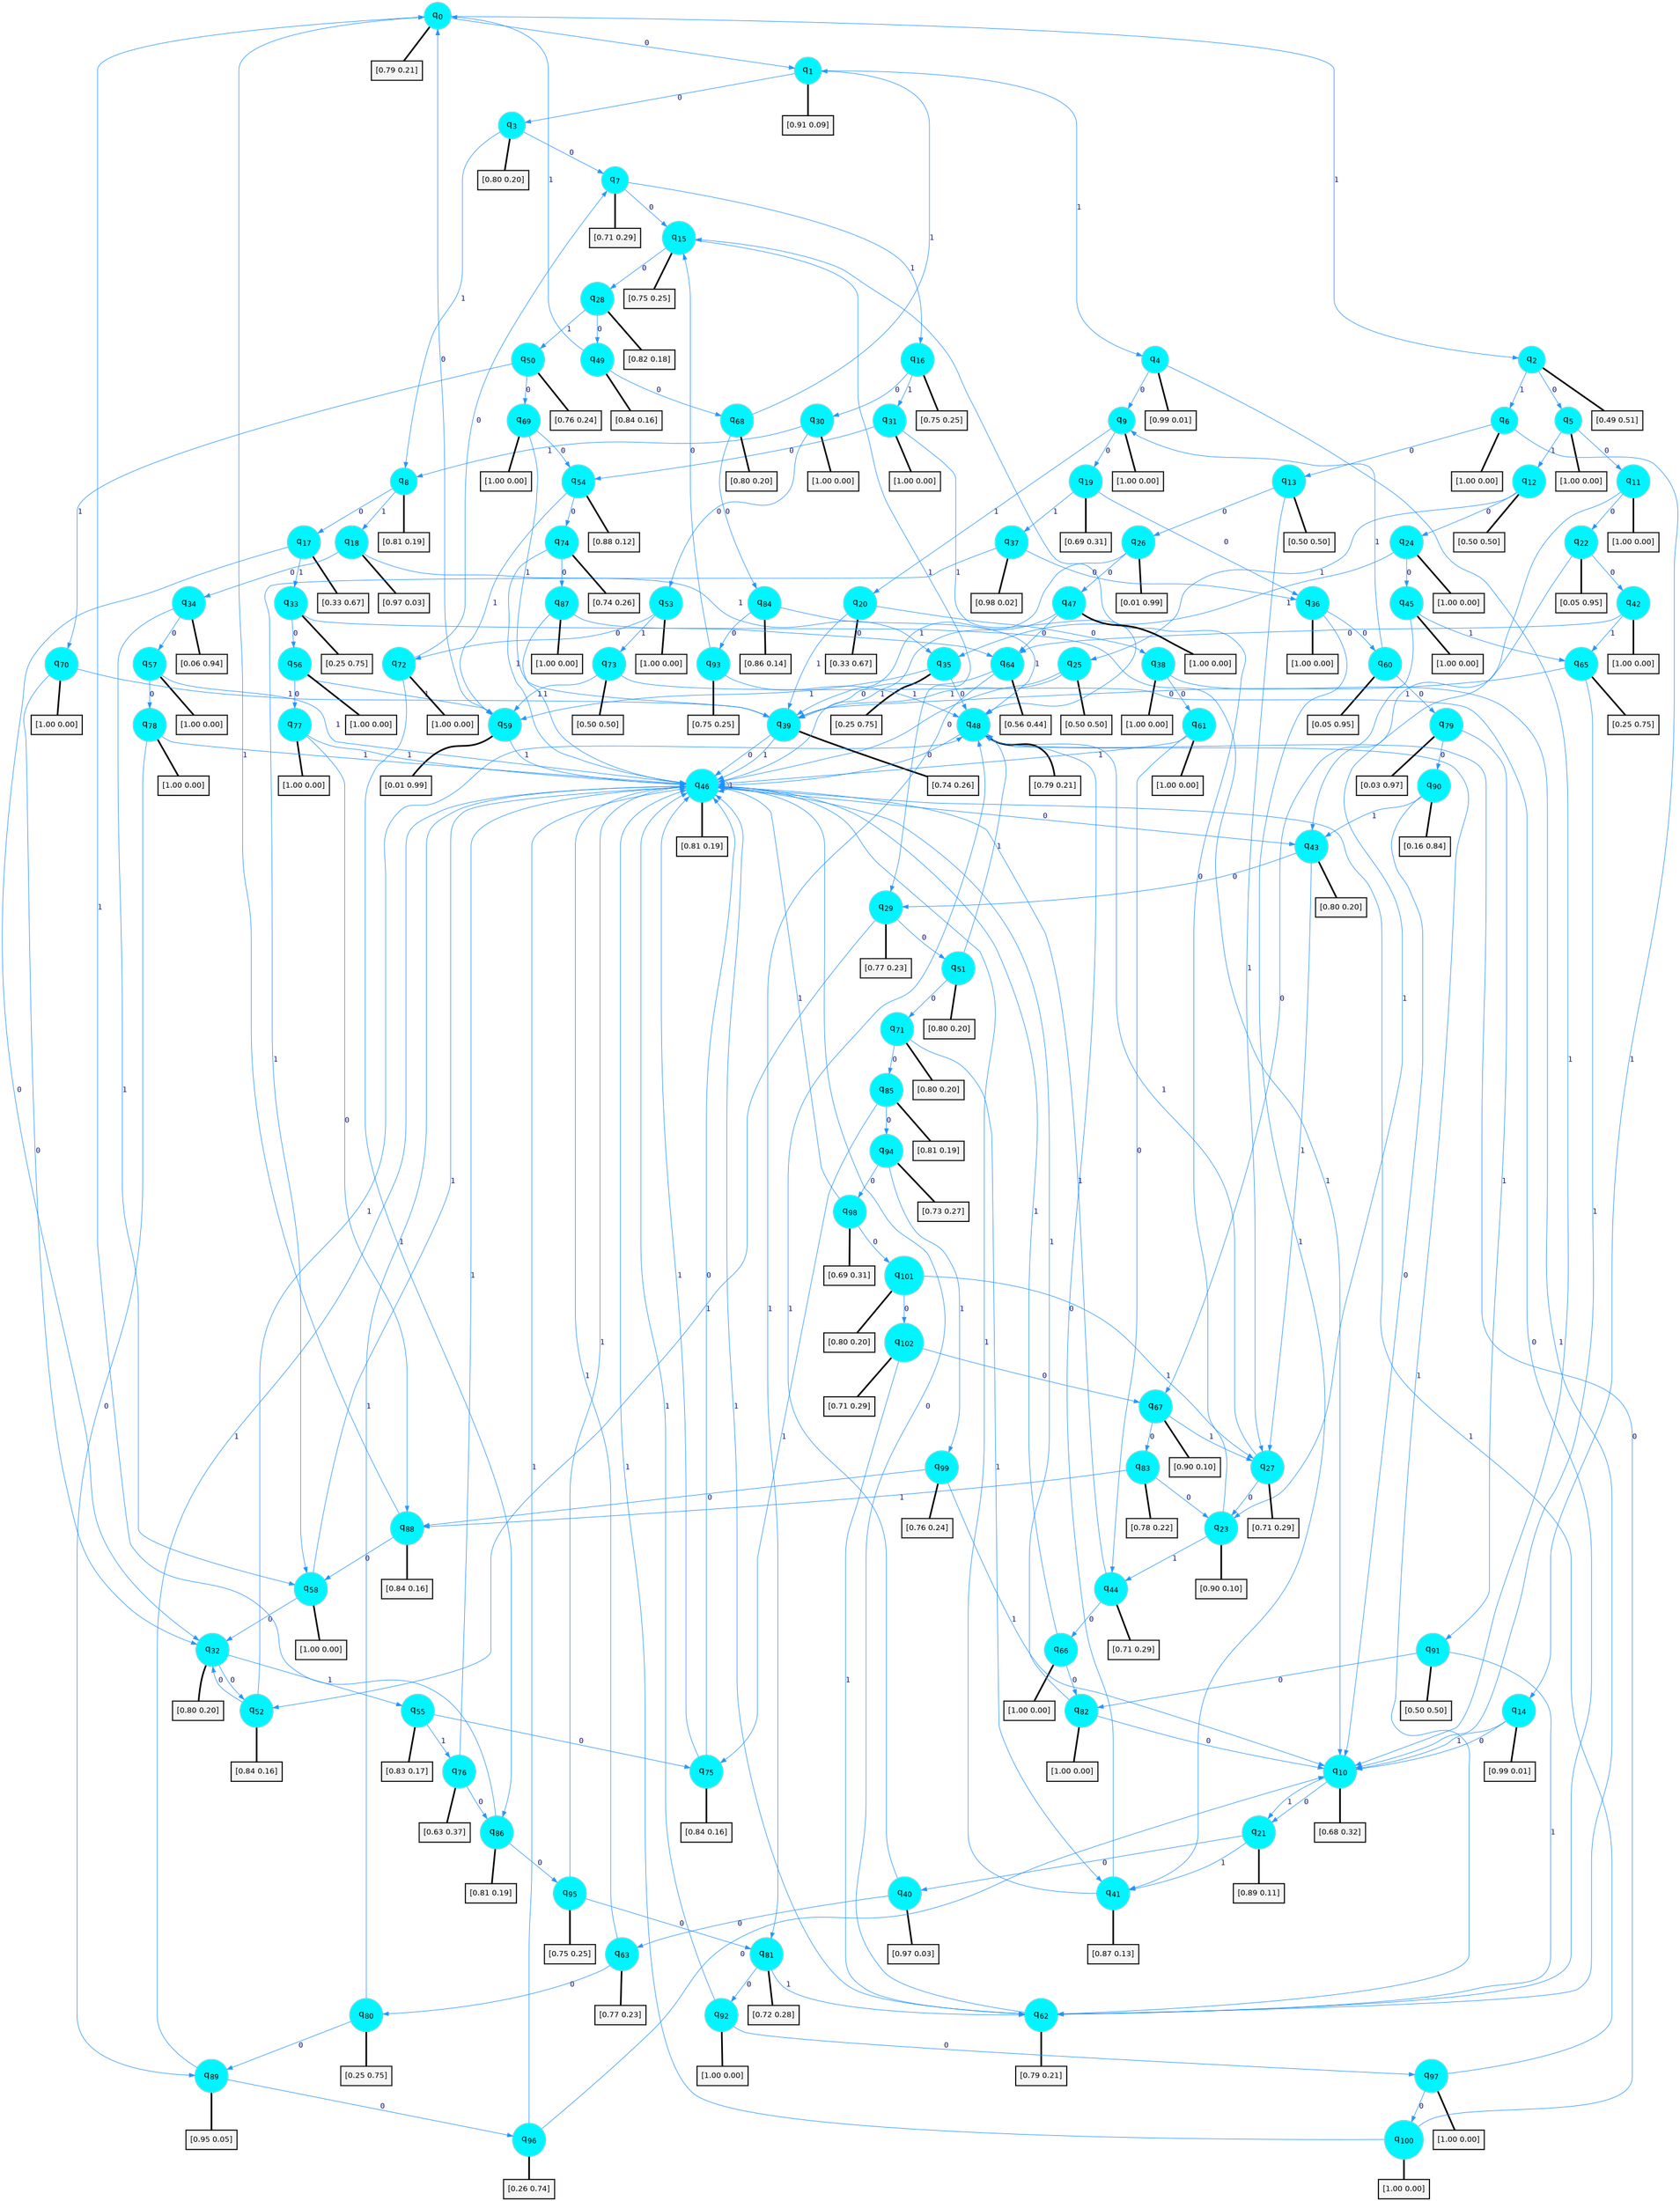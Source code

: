 digraph G {
graph [
bgcolor=transparent, dpi=300, rankdir=TD, size="40,25"];
node [
color=gray, fillcolor=turquoise1, fontcolor=black, fontname=Helvetica, fontsize=16, fontweight=bold, shape=circle, style=filled];
edge [
arrowsize=1, color=dodgerblue1, fontcolor=midnightblue, fontname=courier, fontweight=bold, penwidth=1, style=solid, weight=20];
0[label=<q<SUB>0</SUB>>];
1[label=<q<SUB>1</SUB>>];
2[label=<q<SUB>2</SUB>>];
3[label=<q<SUB>3</SUB>>];
4[label=<q<SUB>4</SUB>>];
5[label=<q<SUB>5</SUB>>];
6[label=<q<SUB>6</SUB>>];
7[label=<q<SUB>7</SUB>>];
8[label=<q<SUB>8</SUB>>];
9[label=<q<SUB>9</SUB>>];
10[label=<q<SUB>10</SUB>>];
11[label=<q<SUB>11</SUB>>];
12[label=<q<SUB>12</SUB>>];
13[label=<q<SUB>13</SUB>>];
14[label=<q<SUB>14</SUB>>];
15[label=<q<SUB>15</SUB>>];
16[label=<q<SUB>16</SUB>>];
17[label=<q<SUB>17</SUB>>];
18[label=<q<SUB>18</SUB>>];
19[label=<q<SUB>19</SUB>>];
20[label=<q<SUB>20</SUB>>];
21[label=<q<SUB>21</SUB>>];
22[label=<q<SUB>22</SUB>>];
23[label=<q<SUB>23</SUB>>];
24[label=<q<SUB>24</SUB>>];
25[label=<q<SUB>25</SUB>>];
26[label=<q<SUB>26</SUB>>];
27[label=<q<SUB>27</SUB>>];
28[label=<q<SUB>28</SUB>>];
29[label=<q<SUB>29</SUB>>];
30[label=<q<SUB>30</SUB>>];
31[label=<q<SUB>31</SUB>>];
32[label=<q<SUB>32</SUB>>];
33[label=<q<SUB>33</SUB>>];
34[label=<q<SUB>34</SUB>>];
35[label=<q<SUB>35</SUB>>];
36[label=<q<SUB>36</SUB>>];
37[label=<q<SUB>37</SUB>>];
38[label=<q<SUB>38</SUB>>];
39[label=<q<SUB>39</SUB>>];
40[label=<q<SUB>40</SUB>>];
41[label=<q<SUB>41</SUB>>];
42[label=<q<SUB>42</SUB>>];
43[label=<q<SUB>43</SUB>>];
44[label=<q<SUB>44</SUB>>];
45[label=<q<SUB>45</SUB>>];
46[label=<q<SUB>46</SUB>>];
47[label=<q<SUB>47</SUB>>];
48[label=<q<SUB>48</SUB>>];
49[label=<q<SUB>49</SUB>>];
50[label=<q<SUB>50</SUB>>];
51[label=<q<SUB>51</SUB>>];
52[label=<q<SUB>52</SUB>>];
53[label=<q<SUB>53</SUB>>];
54[label=<q<SUB>54</SUB>>];
55[label=<q<SUB>55</SUB>>];
56[label=<q<SUB>56</SUB>>];
57[label=<q<SUB>57</SUB>>];
58[label=<q<SUB>58</SUB>>];
59[label=<q<SUB>59</SUB>>];
60[label=<q<SUB>60</SUB>>];
61[label=<q<SUB>61</SUB>>];
62[label=<q<SUB>62</SUB>>];
63[label=<q<SUB>63</SUB>>];
64[label=<q<SUB>64</SUB>>];
65[label=<q<SUB>65</SUB>>];
66[label=<q<SUB>66</SUB>>];
67[label=<q<SUB>67</SUB>>];
68[label=<q<SUB>68</SUB>>];
69[label=<q<SUB>69</SUB>>];
70[label=<q<SUB>70</SUB>>];
71[label=<q<SUB>71</SUB>>];
72[label=<q<SUB>72</SUB>>];
73[label=<q<SUB>73</SUB>>];
74[label=<q<SUB>74</SUB>>];
75[label=<q<SUB>75</SUB>>];
76[label=<q<SUB>76</SUB>>];
77[label=<q<SUB>77</SUB>>];
78[label=<q<SUB>78</SUB>>];
79[label=<q<SUB>79</SUB>>];
80[label=<q<SUB>80</SUB>>];
81[label=<q<SUB>81</SUB>>];
82[label=<q<SUB>82</SUB>>];
83[label=<q<SUB>83</SUB>>];
84[label=<q<SUB>84</SUB>>];
85[label=<q<SUB>85</SUB>>];
86[label=<q<SUB>86</SUB>>];
87[label=<q<SUB>87</SUB>>];
88[label=<q<SUB>88</SUB>>];
89[label=<q<SUB>89</SUB>>];
90[label=<q<SUB>90</SUB>>];
91[label=<q<SUB>91</SUB>>];
92[label=<q<SUB>92</SUB>>];
93[label=<q<SUB>93</SUB>>];
94[label=<q<SUB>94</SUB>>];
95[label=<q<SUB>95</SUB>>];
96[label=<q<SUB>96</SUB>>];
97[label=<q<SUB>97</SUB>>];
98[label=<q<SUB>98</SUB>>];
99[label=<q<SUB>99</SUB>>];
100[label=<q<SUB>100</SUB>>];
101[label=<q<SUB>101</SUB>>];
102[label=<q<SUB>102</SUB>>];
103[label="[0.79 0.21]", shape=box,fontcolor=black, fontname=Helvetica, fontsize=14, penwidth=2, fillcolor=whitesmoke,color=black];
104[label="[0.91 0.09]", shape=box,fontcolor=black, fontname=Helvetica, fontsize=14, penwidth=2, fillcolor=whitesmoke,color=black];
105[label="[0.49 0.51]", shape=box,fontcolor=black, fontname=Helvetica, fontsize=14, penwidth=2, fillcolor=whitesmoke,color=black];
106[label="[0.80 0.20]", shape=box,fontcolor=black, fontname=Helvetica, fontsize=14, penwidth=2, fillcolor=whitesmoke,color=black];
107[label="[0.99 0.01]", shape=box,fontcolor=black, fontname=Helvetica, fontsize=14, penwidth=2, fillcolor=whitesmoke,color=black];
108[label="[1.00 0.00]", shape=box,fontcolor=black, fontname=Helvetica, fontsize=14, penwidth=2, fillcolor=whitesmoke,color=black];
109[label="[1.00 0.00]", shape=box,fontcolor=black, fontname=Helvetica, fontsize=14, penwidth=2, fillcolor=whitesmoke,color=black];
110[label="[0.71 0.29]", shape=box,fontcolor=black, fontname=Helvetica, fontsize=14, penwidth=2, fillcolor=whitesmoke,color=black];
111[label="[0.81 0.19]", shape=box,fontcolor=black, fontname=Helvetica, fontsize=14, penwidth=2, fillcolor=whitesmoke,color=black];
112[label="[1.00 0.00]", shape=box,fontcolor=black, fontname=Helvetica, fontsize=14, penwidth=2, fillcolor=whitesmoke,color=black];
113[label="[0.68 0.32]", shape=box,fontcolor=black, fontname=Helvetica, fontsize=14, penwidth=2, fillcolor=whitesmoke,color=black];
114[label="[1.00 0.00]", shape=box,fontcolor=black, fontname=Helvetica, fontsize=14, penwidth=2, fillcolor=whitesmoke,color=black];
115[label="[0.50 0.50]", shape=box,fontcolor=black, fontname=Helvetica, fontsize=14, penwidth=2, fillcolor=whitesmoke,color=black];
116[label="[0.50 0.50]", shape=box,fontcolor=black, fontname=Helvetica, fontsize=14, penwidth=2, fillcolor=whitesmoke,color=black];
117[label="[0.99 0.01]", shape=box,fontcolor=black, fontname=Helvetica, fontsize=14, penwidth=2, fillcolor=whitesmoke,color=black];
118[label="[0.75 0.25]", shape=box,fontcolor=black, fontname=Helvetica, fontsize=14, penwidth=2, fillcolor=whitesmoke,color=black];
119[label="[0.75 0.25]", shape=box,fontcolor=black, fontname=Helvetica, fontsize=14, penwidth=2, fillcolor=whitesmoke,color=black];
120[label="[0.33 0.67]", shape=box,fontcolor=black, fontname=Helvetica, fontsize=14, penwidth=2, fillcolor=whitesmoke,color=black];
121[label="[0.97 0.03]", shape=box,fontcolor=black, fontname=Helvetica, fontsize=14, penwidth=2, fillcolor=whitesmoke,color=black];
122[label="[0.69 0.31]", shape=box,fontcolor=black, fontname=Helvetica, fontsize=14, penwidth=2, fillcolor=whitesmoke,color=black];
123[label="[0.33 0.67]", shape=box,fontcolor=black, fontname=Helvetica, fontsize=14, penwidth=2, fillcolor=whitesmoke,color=black];
124[label="[0.89 0.11]", shape=box,fontcolor=black, fontname=Helvetica, fontsize=14, penwidth=2, fillcolor=whitesmoke,color=black];
125[label="[0.05 0.95]", shape=box,fontcolor=black, fontname=Helvetica, fontsize=14, penwidth=2, fillcolor=whitesmoke,color=black];
126[label="[0.90 0.10]", shape=box,fontcolor=black, fontname=Helvetica, fontsize=14, penwidth=2, fillcolor=whitesmoke,color=black];
127[label="[1.00 0.00]", shape=box,fontcolor=black, fontname=Helvetica, fontsize=14, penwidth=2, fillcolor=whitesmoke,color=black];
128[label="[0.50 0.50]", shape=box,fontcolor=black, fontname=Helvetica, fontsize=14, penwidth=2, fillcolor=whitesmoke,color=black];
129[label="[0.01 0.99]", shape=box,fontcolor=black, fontname=Helvetica, fontsize=14, penwidth=2, fillcolor=whitesmoke,color=black];
130[label="[0.71 0.29]", shape=box,fontcolor=black, fontname=Helvetica, fontsize=14, penwidth=2, fillcolor=whitesmoke,color=black];
131[label="[0.82 0.18]", shape=box,fontcolor=black, fontname=Helvetica, fontsize=14, penwidth=2, fillcolor=whitesmoke,color=black];
132[label="[0.77 0.23]", shape=box,fontcolor=black, fontname=Helvetica, fontsize=14, penwidth=2, fillcolor=whitesmoke,color=black];
133[label="[1.00 0.00]", shape=box,fontcolor=black, fontname=Helvetica, fontsize=14, penwidth=2, fillcolor=whitesmoke,color=black];
134[label="[1.00 0.00]", shape=box,fontcolor=black, fontname=Helvetica, fontsize=14, penwidth=2, fillcolor=whitesmoke,color=black];
135[label="[0.80 0.20]", shape=box,fontcolor=black, fontname=Helvetica, fontsize=14, penwidth=2, fillcolor=whitesmoke,color=black];
136[label="[0.25 0.75]", shape=box,fontcolor=black, fontname=Helvetica, fontsize=14, penwidth=2, fillcolor=whitesmoke,color=black];
137[label="[0.06 0.94]", shape=box,fontcolor=black, fontname=Helvetica, fontsize=14, penwidth=2, fillcolor=whitesmoke,color=black];
138[label="[0.25 0.75]", shape=box,fontcolor=black, fontname=Helvetica, fontsize=14, penwidth=2, fillcolor=whitesmoke,color=black];
139[label="[1.00 0.00]", shape=box,fontcolor=black, fontname=Helvetica, fontsize=14, penwidth=2, fillcolor=whitesmoke,color=black];
140[label="[0.98 0.02]", shape=box,fontcolor=black, fontname=Helvetica, fontsize=14, penwidth=2, fillcolor=whitesmoke,color=black];
141[label="[1.00 0.00]", shape=box,fontcolor=black, fontname=Helvetica, fontsize=14, penwidth=2, fillcolor=whitesmoke,color=black];
142[label="[0.74 0.26]", shape=box,fontcolor=black, fontname=Helvetica, fontsize=14, penwidth=2, fillcolor=whitesmoke,color=black];
143[label="[0.97 0.03]", shape=box,fontcolor=black, fontname=Helvetica, fontsize=14, penwidth=2, fillcolor=whitesmoke,color=black];
144[label="[0.87 0.13]", shape=box,fontcolor=black, fontname=Helvetica, fontsize=14, penwidth=2, fillcolor=whitesmoke,color=black];
145[label="[1.00 0.00]", shape=box,fontcolor=black, fontname=Helvetica, fontsize=14, penwidth=2, fillcolor=whitesmoke,color=black];
146[label="[0.80 0.20]", shape=box,fontcolor=black, fontname=Helvetica, fontsize=14, penwidth=2, fillcolor=whitesmoke,color=black];
147[label="[0.71 0.29]", shape=box,fontcolor=black, fontname=Helvetica, fontsize=14, penwidth=2, fillcolor=whitesmoke,color=black];
148[label="[1.00 0.00]", shape=box,fontcolor=black, fontname=Helvetica, fontsize=14, penwidth=2, fillcolor=whitesmoke,color=black];
149[label="[0.81 0.19]", shape=box,fontcolor=black, fontname=Helvetica, fontsize=14, penwidth=2, fillcolor=whitesmoke,color=black];
150[label="[1.00 0.00]", shape=box,fontcolor=black, fontname=Helvetica, fontsize=14, penwidth=2, fillcolor=whitesmoke,color=black];
151[label="[0.79 0.21]", shape=box,fontcolor=black, fontname=Helvetica, fontsize=14, penwidth=2, fillcolor=whitesmoke,color=black];
152[label="[0.84 0.16]", shape=box,fontcolor=black, fontname=Helvetica, fontsize=14, penwidth=2, fillcolor=whitesmoke,color=black];
153[label="[0.76 0.24]", shape=box,fontcolor=black, fontname=Helvetica, fontsize=14, penwidth=2, fillcolor=whitesmoke,color=black];
154[label="[0.80 0.20]", shape=box,fontcolor=black, fontname=Helvetica, fontsize=14, penwidth=2, fillcolor=whitesmoke,color=black];
155[label="[0.84 0.16]", shape=box,fontcolor=black, fontname=Helvetica, fontsize=14, penwidth=2, fillcolor=whitesmoke,color=black];
156[label="[1.00 0.00]", shape=box,fontcolor=black, fontname=Helvetica, fontsize=14, penwidth=2, fillcolor=whitesmoke,color=black];
157[label="[0.88 0.12]", shape=box,fontcolor=black, fontname=Helvetica, fontsize=14, penwidth=2, fillcolor=whitesmoke,color=black];
158[label="[0.83 0.17]", shape=box,fontcolor=black, fontname=Helvetica, fontsize=14, penwidth=2, fillcolor=whitesmoke,color=black];
159[label="[1.00 0.00]", shape=box,fontcolor=black, fontname=Helvetica, fontsize=14, penwidth=2, fillcolor=whitesmoke,color=black];
160[label="[1.00 0.00]", shape=box,fontcolor=black, fontname=Helvetica, fontsize=14, penwidth=2, fillcolor=whitesmoke,color=black];
161[label="[1.00 0.00]", shape=box,fontcolor=black, fontname=Helvetica, fontsize=14, penwidth=2, fillcolor=whitesmoke,color=black];
162[label="[0.01 0.99]", shape=box,fontcolor=black, fontname=Helvetica, fontsize=14, penwidth=2, fillcolor=whitesmoke,color=black];
163[label="[0.05 0.95]", shape=box,fontcolor=black, fontname=Helvetica, fontsize=14, penwidth=2, fillcolor=whitesmoke,color=black];
164[label="[1.00 0.00]", shape=box,fontcolor=black, fontname=Helvetica, fontsize=14, penwidth=2, fillcolor=whitesmoke,color=black];
165[label="[0.79 0.21]", shape=box,fontcolor=black, fontname=Helvetica, fontsize=14, penwidth=2, fillcolor=whitesmoke,color=black];
166[label="[0.77 0.23]", shape=box,fontcolor=black, fontname=Helvetica, fontsize=14, penwidth=2, fillcolor=whitesmoke,color=black];
167[label="[0.56 0.44]", shape=box,fontcolor=black, fontname=Helvetica, fontsize=14, penwidth=2, fillcolor=whitesmoke,color=black];
168[label="[0.25 0.75]", shape=box,fontcolor=black, fontname=Helvetica, fontsize=14, penwidth=2, fillcolor=whitesmoke,color=black];
169[label="[1.00 0.00]", shape=box,fontcolor=black, fontname=Helvetica, fontsize=14, penwidth=2, fillcolor=whitesmoke,color=black];
170[label="[0.90 0.10]", shape=box,fontcolor=black, fontname=Helvetica, fontsize=14, penwidth=2, fillcolor=whitesmoke,color=black];
171[label="[0.80 0.20]", shape=box,fontcolor=black, fontname=Helvetica, fontsize=14, penwidth=2, fillcolor=whitesmoke,color=black];
172[label="[1.00 0.00]", shape=box,fontcolor=black, fontname=Helvetica, fontsize=14, penwidth=2, fillcolor=whitesmoke,color=black];
173[label="[1.00 0.00]", shape=box,fontcolor=black, fontname=Helvetica, fontsize=14, penwidth=2, fillcolor=whitesmoke,color=black];
174[label="[0.80 0.20]", shape=box,fontcolor=black, fontname=Helvetica, fontsize=14, penwidth=2, fillcolor=whitesmoke,color=black];
175[label="[1.00 0.00]", shape=box,fontcolor=black, fontname=Helvetica, fontsize=14, penwidth=2, fillcolor=whitesmoke,color=black];
176[label="[0.50 0.50]", shape=box,fontcolor=black, fontname=Helvetica, fontsize=14, penwidth=2, fillcolor=whitesmoke,color=black];
177[label="[0.74 0.26]", shape=box,fontcolor=black, fontname=Helvetica, fontsize=14, penwidth=2, fillcolor=whitesmoke,color=black];
178[label="[0.84 0.16]", shape=box,fontcolor=black, fontname=Helvetica, fontsize=14, penwidth=2, fillcolor=whitesmoke,color=black];
179[label="[0.63 0.37]", shape=box,fontcolor=black, fontname=Helvetica, fontsize=14, penwidth=2, fillcolor=whitesmoke,color=black];
180[label="[1.00 0.00]", shape=box,fontcolor=black, fontname=Helvetica, fontsize=14, penwidth=2, fillcolor=whitesmoke,color=black];
181[label="[1.00 0.00]", shape=box,fontcolor=black, fontname=Helvetica, fontsize=14, penwidth=2, fillcolor=whitesmoke,color=black];
182[label="[0.03 0.97]", shape=box,fontcolor=black, fontname=Helvetica, fontsize=14, penwidth=2, fillcolor=whitesmoke,color=black];
183[label="[0.25 0.75]", shape=box,fontcolor=black, fontname=Helvetica, fontsize=14, penwidth=2, fillcolor=whitesmoke,color=black];
184[label="[0.72 0.28]", shape=box,fontcolor=black, fontname=Helvetica, fontsize=14, penwidth=2, fillcolor=whitesmoke,color=black];
185[label="[1.00 0.00]", shape=box,fontcolor=black, fontname=Helvetica, fontsize=14, penwidth=2, fillcolor=whitesmoke,color=black];
186[label="[0.78 0.22]", shape=box,fontcolor=black, fontname=Helvetica, fontsize=14, penwidth=2, fillcolor=whitesmoke,color=black];
187[label="[0.86 0.14]", shape=box,fontcolor=black, fontname=Helvetica, fontsize=14, penwidth=2, fillcolor=whitesmoke,color=black];
188[label="[0.81 0.19]", shape=box,fontcolor=black, fontname=Helvetica, fontsize=14, penwidth=2, fillcolor=whitesmoke,color=black];
189[label="[0.81 0.19]", shape=box,fontcolor=black, fontname=Helvetica, fontsize=14, penwidth=2, fillcolor=whitesmoke,color=black];
190[label="[1.00 0.00]", shape=box,fontcolor=black, fontname=Helvetica, fontsize=14, penwidth=2, fillcolor=whitesmoke,color=black];
191[label="[0.84 0.16]", shape=box,fontcolor=black, fontname=Helvetica, fontsize=14, penwidth=2, fillcolor=whitesmoke,color=black];
192[label="[0.95 0.05]", shape=box,fontcolor=black, fontname=Helvetica, fontsize=14, penwidth=2, fillcolor=whitesmoke,color=black];
193[label="[0.16 0.84]", shape=box,fontcolor=black, fontname=Helvetica, fontsize=14, penwidth=2, fillcolor=whitesmoke,color=black];
194[label="[0.50 0.50]", shape=box,fontcolor=black, fontname=Helvetica, fontsize=14, penwidth=2, fillcolor=whitesmoke,color=black];
195[label="[1.00 0.00]", shape=box,fontcolor=black, fontname=Helvetica, fontsize=14, penwidth=2, fillcolor=whitesmoke,color=black];
196[label="[0.75 0.25]", shape=box,fontcolor=black, fontname=Helvetica, fontsize=14, penwidth=2, fillcolor=whitesmoke,color=black];
197[label="[0.73 0.27]", shape=box,fontcolor=black, fontname=Helvetica, fontsize=14, penwidth=2, fillcolor=whitesmoke,color=black];
198[label="[0.75 0.25]", shape=box,fontcolor=black, fontname=Helvetica, fontsize=14, penwidth=2, fillcolor=whitesmoke,color=black];
199[label="[0.26 0.74]", shape=box,fontcolor=black, fontname=Helvetica, fontsize=14, penwidth=2, fillcolor=whitesmoke,color=black];
200[label="[1.00 0.00]", shape=box,fontcolor=black, fontname=Helvetica, fontsize=14, penwidth=2, fillcolor=whitesmoke,color=black];
201[label="[0.69 0.31]", shape=box,fontcolor=black, fontname=Helvetica, fontsize=14, penwidth=2, fillcolor=whitesmoke,color=black];
202[label="[0.76 0.24]", shape=box,fontcolor=black, fontname=Helvetica, fontsize=14, penwidth=2, fillcolor=whitesmoke,color=black];
203[label="[1.00 0.00]", shape=box,fontcolor=black, fontname=Helvetica, fontsize=14, penwidth=2, fillcolor=whitesmoke,color=black];
204[label="[0.80 0.20]", shape=box,fontcolor=black, fontname=Helvetica, fontsize=14, penwidth=2, fillcolor=whitesmoke,color=black];
205[label="[0.71 0.29]", shape=box,fontcolor=black, fontname=Helvetica, fontsize=14, penwidth=2, fillcolor=whitesmoke,color=black];
0->1 [label=0];
0->2 [label=1];
0->103 [arrowhead=none, penwidth=3,color=black];
1->3 [label=0];
1->4 [label=1];
1->104 [arrowhead=none, penwidth=3,color=black];
2->5 [label=0];
2->6 [label=1];
2->105 [arrowhead=none, penwidth=3,color=black];
3->7 [label=0];
3->8 [label=1];
3->106 [arrowhead=none, penwidth=3,color=black];
4->9 [label=0];
4->10 [label=1];
4->107 [arrowhead=none, penwidth=3,color=black];
5->11 [label=0];
5->12 [label=1];
5->108 [arrowhead=none, penwidth=3,color=black];
6->13 [label=0];
6->14 [label=1];
6->109 [arrowhead=none, penwidth=3,color=black];
7->15 [label=0];
7->16 [label=1];
7->110 [arrowhead=none, penwidth=3,color=black];
8->17 [label=0];
8->18 [label=1];
8->111 [arrowhead=none, penwidth=3,color=black];
9->19 [label=0];
9->20 [label=1];
9->112 [arrowhead=none, penwidth=3,color=black];
10->21 [label=0];
10->21 [label=1];
10->113 [arrowhead=none, penwidth=3,color=black];
11->22 [label=0];
11->23 [label=1];
11->114 [arrowhead=none, penwidth=3,color=black];
12->24 [label=0];
12->25 [label=1];
12->115 [arrowhead=none, penwidth=3,color=black];
13->26 [label=0];
13->27 [label=1];
13->116 [arrowhead=none, penwidth=3,color=black];
14->10 [label=0];
14->10 [label=1];
14->117 [arrowhead=none, penwidth=3,color=black];
15->28 [label=0];
15->29 [label=1];
15->118 [arrowhead=none, penwidth=3,color=black];
16->30 [label=0];
16->31 [label=1];
16->119 [arrowhead=none, penwidth=3,color=black];
17->32 [label=0];
17->33 [label=1];
17->120 [arrowhead=none, penwidth=3,color=black];
18->34 [label=0];
18->35 [label=1];
18->121 [arrowhead=none, penwidth=3,color=black];
19->36 [label=0];
19->37 [label=1];
19->122 [arrowhead=none, penwidth=3,color=black];
20->38 [label=0];
20->39 [label=1];
20->123 [arrowhead=none, penwidth=3,color=black];
21->40 [label=0];
21->41 [label=1];
21->124 [arrowhead=none, penwidth=3,color=black];
22->42 [label=0];
22->43 [label=1];
22->125 [arrowhead=none, penwidth=3,color=black];
23->15 [label=0];
23->44 [label=1];
23->126 [arrowhead=none, penwidth=3,color=black];
24->45 [label=0];
24->35 [label=1];
24->127 [arrowhead=none, penwidth=3,color=black];
25->46 [label=0];
25->39 [label=1];
25->128 [arrowhead=none, penwidth=3,color=black];
26->47 [label=0];
26->39 [label=1];
26->129 [arrowhead=none, penwidth=3,color=black];
27->23 [label=0];
27->48 [label=1];
27->130 [arrowhead=none, penwidth=3,color=black];
28->49 [label=0];
28->50 [label=1];
28->131 [arrowhead=none, penwidth=3,color=black];
29->51 [label=0];
29->52 [label=1];
29->132 [arrowhead=none, penwidth=3,color=black];
30->53 [label=0];
30->8 [label=1];
30->133 [arrowhead=none, penwidth=3,color=black];
31->54 [label=0];
31->48 [label=1];
31->134 [arrowhead=none, penwidth=3,color=black];
32->52 [label=0];
32->55 [label=1];
32->135 [arrowhead=none, penwidth=3,color=black];
33->56 [label=0];
33->10 [label=1];
33->136 [arrowhead=none, penwidth=3,color=black];
34->57 [label=0];
34->58 [label=1];
34->137 [arrowhead=none, penwidth=3,color=black];
35->48 [label=0];
35->59 [label=1];
35->138 [arrowhead=none, penwidth=3,color=black];
36->60 [label=0];
36->41 [label=1];
36->139 [arrowhead=none, penwidth=3,color=black];
37->36 [label=0];
37->58 [label=1];
37->140 [arrowhead=none, penwidth=3,color=black];
38->61 [label=0];
38->62 [label=1];
38->141 [arrowhead=none, penwidth=3,color=black];
39->46 [label=0];
39->46 [label=1];
39->142 [arrowhead=none, penwidth=3,color=black];
40->63 [label=0];
40->48 [label=1];
40->143 [arrowhead=none, penwidth=3,color=black];
41->48 [label=0];
41->46 [label=1];
41->144 [arrowhead=none, penwidth=3,color=black];
42->64 [label=0];
42->65 [label=1];
42->145 [arrowhead=none, penwidth=3,color=black];
43->29 [label=0];
43->27 [label=1];
43->146 [arrowhead=none, penwidth=3,color=black];
44->66 [label=0];
44->46 [label=1];
44->147 [arrowhead=none, penwidth=3,color=black];
45->67 [label=0];
45->65 [label=1];
45->148 [arrowhead=none, penwidth=3,color=black];
46->43 [label=0];
46->46 [label=1];
46->149 [arrowhead=none, penwidth=3,color=black];
47->64 [label=0];
47->46 [label=1];
47->150 [arrowhead=none, penwidth=3,color=black];
48->46 [label=0];
48->62 [label=1];
48->151 [arrowhead=none, penwidth=3,color=black];
49->68 [label=0];
49->0 [label=1];
49->152 [arrowhead=none, penwidth=3,color=black];
50->69 [label=0];
50->70 [label=1];
50->153 [arrowhead=none, penwidth=3,color=black];
51->71 [label=0];
51->48 [label=1];
51->154 [arrowhead=none, penwidth=3,color=black];
52->32 [label=0];
52->48 [label=1];
52->155 [arrowhead=none, penwidth=3,color=black];
53->72 [label=0];
53->73 [label=1];
53->156 [arrowhead=none, penwidth=3,color=black];
54->74 [label=0];
54->59 [label=1];
54->157 [arrowhead=none, penwidth=3,color=black];
55->75 [label=0];
55->76 [label=1];
55->158 [arrowhead=none, penwidth=3,color=black];
56->77 [label=0];
56->59 [label=1];
56->159 [arrowhead=none, penwidth=3,color=black];
57->78 [label=0];
57->46 [label=1];
57->160 [arrowhead=none, penwidth=3,color=black];
58->32 [label=0];
58->46 [label=1];
58->161 [arrowhead=none, penwidth=3,color=black];
59->0 [label=0];
59->46 [label=1];
59->162 [arrowhead=none, penwidth=3,color=black];
60->79 [label=0];
60->9 [label=1];
60->163 [arrowhead=none, penwidth=3,color=black];
61->44 [label=0];
61->46 [label=1];
61->164 [arrowhead=none, penwidth=3,color=black];
62->46 [label=0];
62->46 [label=1];
62->165 [arrowhead=none, penwidth=3,color=black];
63->80 [label=0];
63->46 [label=1];
63->166 [arrowhead=none, penwidth=3,color=black];
64->39 [label=0];
64->81 [label=1];
64->167 [arrowhead=none, penwidth=3,color=black];
65->39 [label=0];
65->10 [label=1];
65->168 [arrowhead=none, penwidth=3,color=black];
66->82 [label=0];
66->46 [label=1];
66->169 [arrowhead=none, penwidth=3,color=black];
67->83 [label=0];
67->27 [label=1];
67->170 [arrowhead=none, penwidth=3,color=black];
68->84 [label=0];
68->1 [label=1];
68->171 [arrowhead=none, penwidth=3,color=black];
69->54 [label=0];
69->39 [label=1];
69->172 [arrowhead=none, penwidth=3,color=black];
70->32 [label=0];
70->39 [label=1];
70->173 [arrowhead=none, penwidth=3,color=black];
71->85 [label=0];
71->41 [label=1];
71->174 [arrowhead=none, penwidth=3,color=black];
72->7 [label=0];
72->86 [label=1];
72->175 [arrowhead=none, penwidth=3,color=black];
73->62 [label=0];
73->59 [label=1];
73->176 [arrowhead=none, penwidth=3,color=black];
74->87 [label=0];
74->46 [label=1];
74->177 [arrowhead=none, penwidth=3,color=black];
75->46 [label=0];
75->46 [label=1];
75->178 [arrowhead=none, penwidth=3,color=black];
76->86 [label=0];
76->46 [label=1];
76->179 [arrowhead=none, penwidth=3,color=black];
77->88 [label=0];
77->46 [label=1];
77->180 [arrowhead=none, penwidth=3,color=black];
78->89 [label=0];
78->46 [label=1];
78->181 [arrowhead=none, penwidth=3,color=black];
79->90 [label=0];
79->91 [label=1];
79->182 [arrowhead=none, penwidth=3,color=black];
80->89 [label=0];
80->46 [label=1];
80->183 [arrowhead=none, penwidth=3,color=black];
81->92 [label=0];
81->62 [label=1];
81->184 [arrowhead=none, penwidth=3,color=black];
82->10 [label=0];
82->46 [label=1];
82->185 [arrowhead=none, penwidth=3,color=black];
83->23 [label=0];
83->88 [label=1];
83->186 [arrowhead=none, penwidth=3,color=black];
84->93 [label=0];
84->48 [label=1];
84->187 [arrowhead=none, penwidth=3,color=black];
85->94 [label=0];
85->75 [label=1];
85->188 [arrowhead=none, penwidth=3,color=black];
86->95 [label=0];
86->0 [label=1];
86->189 [arrowhead=none, penwidth=3,color=black];
87->64 [label=0];
87->46 [label=1];
87->190 [arrowhead=none, penwidth=3,color=black];
88->58 [label=0];
88->0 [label=1];
88->191 [arrowhead=none, penwidth=3,color=black];
89->96 [label=0];
89->46 [label=1];
89->192 [arrowhead=none, penwidth=3,color=black];
90->10 [label=0];
90->43 [label=1];
90->193 [arrowhead=none, penwidth=3,color=black];
91->82 [label=0];
91->62 [label=1];
91->194 [arrowhead=none, penwidth=3,color=black];
92->97 [label=0];
92->46 [label=1];
92->195 [arrowhead=none, penwidth=3,color=black];
93->15 [label=0];
93->48 [label=1];
93->196 [arrowhead=none, penwidth=3,color=black];
94->98 [label=0];
94->99 [label=1];
94->197 [arrowhead=none, penwidth=3,color=black];
95->81 [label=0];
95->46 [label=1];
95->198 [arrowhead=none, penwidth=3,color=black];
96->10 [label=0];
96->46 [label=1];
96->199 [arrowhead=none, penwidth=3,color=black];
97->100 [label=0];
97->46 [label=1];
97->200 [arrowhead=none, penwidth=3,color=black];
98->101 [label=0];
98->46 [label=1];
98->201 [arrowhead=none, penwidth=3,color=black];
99->88 [label=0];
99->10 [label=1];
99->202 [arrowhead=none, penwidth=3,color=black];
100->48 [label=0];
100->46 [label=1];
100->203 [arrowhead=none, penwidth=3,color=black];
101->102 [label=0];
101->27 [label=1];
101->204 [arrowhead=none, penwidth=3,color=black];
102->67 [label=0];
102->62 [label=1];
102->205 [arrowhead=none, penwidth=3,color=black];
}
